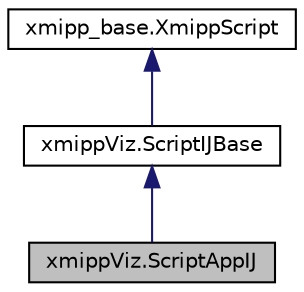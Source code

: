 digraph "xmippViz.ScriptAppIJ"
{
  edge [fontname="Helvetica",fontsize="10",labelfontname="Helvetica",labelfontsize="10"];
  node [fontname="Helvetica",fontsize="10",shape=record];
  Node4 [label="xmippViz.ScriptAppIJ",height=0.2,width=0.4,color="black", fillcolor="grey75", style="filled", fontcolor="black"];
  Node5 -> Node4 [dir="back",color="midnightblue",fontsize="10",style="solid",fontname="Helvetica"];
  Node5 [label="xmippViz.ScriptIJBase",height=0.2,width=0.4,color="black", fillcolor="white", style="filled",URL="$classxmippViz_1_1ScriptIJBase.html"];
  Node6 -> Node5 [dir="back",color="midnightblue",fontsize="10",style="solid",fontname="Helvetica"];
  Node6 [label="xmipp_base.XmippScript",height=0.2,width=0.4,color="black", fillcolor="white", style="filled",URL="$classxmipp__base_1_1XmippScript.html"];
}
